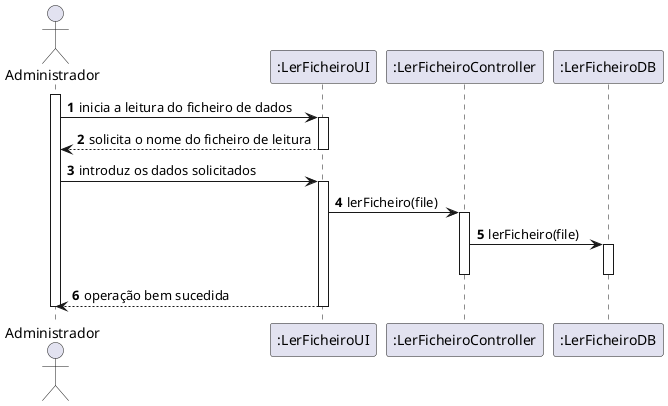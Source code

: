 @startuml
autonumber
actor "Administrador" as ADM
participant ":LerFicheiroUI" as UI
participant ":LerFicheiroController" as CTRL
participant ":LerFicheiroDB" as DB

activate ADM
ADM -> UI : inicia a leitura do ficheiro de dados
activate UI
UI --> ADM : solicita o nome do ficheiro de leitura
deactivate UI

ADM -> UI : introduz os dados solicitados
activate UI

UI -> CTRL : lerFicheiro(file)
activate CTRL
CTRL -> DB: lerFicheiro(file)
activate DB
deactivate DB
deactivate CTRL
deactivate CTRL

UI --> ADM : operação bem sucedida
deactivate UI
deactivate ADM
@enduml